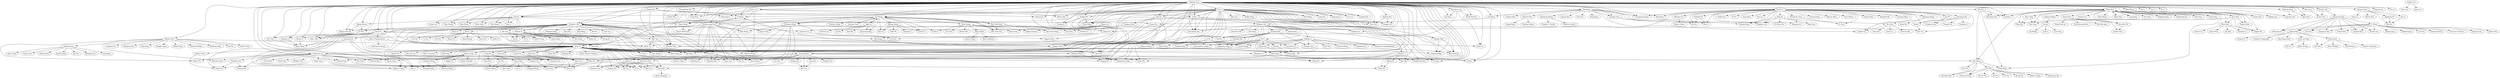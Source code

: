 strict digraph G{
"Enhong Chen " -> "Qi Liu "
"Enhong Chen " -> "Biao Xiang "
"Enhong Chen " -> "Fangshuang Tang "
"Enhong Chen " -> "Biao Chang "
"Enhong Chen " -> "Hengshu Zhu "
"Enhong Chen " -> "Chang Tan "
"Enhong Chen " -> "Miao Zhang "
"Enhong Chen " -> "Chunni Dai"
"Enhong Chen " -> "Huanhuan Cao "
"Enhong Chen " -> "Jilei Tian "
"Enhong Chen " -> "Le Wu "
"Enhong Chen " -> "Linli Xu "
"Enhong Chen " -> "Tengfei Bao "
"Enhong Chen " -> "Lei Zhang "
"Enhong Chen " -> "Jie Yang "
"Enhong Chen " -> "Zaiyi Chen"
"Enhong Chen " -> "Qi Zhou "
"Enhong Chen " -> "Nicholas Jing Yuan "
"Enhong Chen " -> "Yijun Wang"
"Enhong Chen " -> "Zongda Wu "
"Enhong Chen " -> "Zhen Pan"
"Enhong Chen " -> "Tong Xu "
"Enhong Chen " -> "Haiping Ma "
"Enhong Chen " -> "Hongjie Lin"
"Enhong Chen " -> "Hongke Zhao "
"Enhong Chen " -> "Ruoyan Kong"
"Enhong Chen " -> "Xianyu Zeng "
"Enhong Chen " -> "Liyuan Liu "
"Enhong Chen " -> "Zhen Wangy"
"Enhong Chen " -> "Chu Guan "
"Enhong Chen " -> "Xinjiang Lu "
"Enhong Chen " -> "Xiaolin Li "
"Enhong Chen " -> "Xin Li "
"Enhong Chen " -> "Guandong Xu "
"Enhong Chen " -> "Lin Li "
"Enhong Chen " -> "Aiqing Huang "
"Enhong Chen " -> "Wenjun Ouyang "
"Enhong Chen " -> "Chen Zhu "
"Enhong Chen " -> "Zheng Dong "
"Enhong Chen " -> "Zhen Wang "
"Enhong Chen " -> "Zefan Shen "
"Enhong Chen " -> "Yubo Wang "
"Enhong Chen " -> "Yitan Li "
"Enhong Chen " -> "Guangxiang Zeng "
"Enhong Chen " -> "Min Wang "
"Enhong Chen " -> "Ji Chen "
"Enhong Chen " -> "Kuifei Yu "
"Enhong Chen " -> "Bo Li "
"Enhong Chen " -> "Dong Liu "
"Enhong Chen " -> "Zhongmou Li "
"Enhong Chen " -> "Lingyang Chu "
"Enhong Chen " -> "Zhefeng Wang "
"Enhong Chen " -> "Zijin Zhao "
"Enhong Chen " -> "Yanjie Fu "
"Enhong Chen " -> "Xiangyu Zhao "
"Enhong Chen " -> "Guifeng Wang "
"Enhong Chen " -> "Guangming Guo "
"Enhong Chen " -> "Yingling Liu "
"Enhong Chen " -> "Yingzi Wang "
"Enhong Chen " -> "Defu Lian "
"Enhong Chen " -> "Yong Rui "
"Enhong Chen " -> "Cong Zhao "
"Enhong Chen " -> "Guangzhong Sun "
"Enhong Chen " -> "Zhen Liao "
"Enhong Chen " -> "Yu Yang "
"Enhong Chen " -> "Shafqat Ali Shad "
"Enhong Chen " -> "Hao Wang "
"Enhong Chen " -> "Xiaohui Sun "
"Enhong Chen " -> "Derek Hao Hu "
"Enhong Chen " -> "Xiaojun Quan "
"Enhong Chen " -> "Qiming Luo "
"Enhong Chen " -> "Haocheng Wu "
"Enhong Chen " -> "Wei Wu "
"Enhong Chen " -> "Ming Zhou "
"Enhong Chen " -> "Lei Duan "
"Enhong Chen " -> "Runze Wu "
"Enhong Chen " -> "Wan Ng"
"Enhong Chen " -> "Fuzheng Zhang "
"Enhong Chen " -> "Kai Zheng "
"Enhong Chen " -> "Fan Ye "
"Enhong Chen " -> "Xiang Wu "
"Enhong Chen " -> "Liang He "
"Enhong Chen " -> "Jingsong Lv"
"Enhong Chen " -> "Can Cao"
"Enhong Chen " -> "Guoping Hu"
"Enhong Chen " -> "Yi Zheng "
"Enhong Chen " -> "Guiling Li "
"Enhong Chen " -> "Baoxing Huai "
"Enhong Chen " -> "Richang Hong "
"Enhong Chen " -> "Junping Du "
"Richang Hong " -> "Junping Du "
"Kai Zheng " -> "Hoyoung Jueng"
"Kai Zheng " -> "Jiajie Xu "
"Kai Zheng " -> "Haozhou Wang "
"Kai Zheng " -> "Bolong Zheng "
"Kai Zheng " -> "Wen Yuan Zhu "
"Kai Zheng " -> "Ling Jyh Chen "
"Kai Zheng " -> "Fuzheng Zhang "
"Kai Zheng " -> "Nicholas Jing Yuan "
"Kai Zheng " -> "Han Su "
"Kai Zheng " -> "Guohui Li "
"Kai Zheng " -> "Shuo Shang "
"Kai Zheng " -> "Guohe Li "
"Kai Zheng " -> "Yingzi Wang "
"Yingzi Wang " -> "Kieran McDonald "
"Yingzi Wang " -> "Yong Rui "
"Shuo Shang " -> "Kun Zhao "
"Shuo Shang " -> "Philipp Sommer "
"Shuo Shang " -> "Brano Kusy "
"Shuo Shang " -> "Raja Jurdak "
"Shuo Shang " -> "Lisi Chen "
"Shuo Shang " -> "Zhewei Wei "
"Shuo Shang " -> "Guohe Li "
"Raja Jurdak " -> "Kewei Zhang "
"Raja Jurdak " -> "Reza Arablouei "
"Defu Lian " -> "Yuyang Ye"
"Defu Lian " -> "Wenya Zhu"
"Defu Lian " -> "Zhenyu Zhang"
"Defu Lian " -> "Xianming Li "
"Defu Lian " -> "Yong Rui "
"Defu Lian " -> "Cong Zhao "
"Nicholas Jing Yuan " -> "Zaiyi Chen"
"Nicholas Jing Yuan " -> "Zhenyu Zhang"
"Nicholas Jing Yuan " -> "Yanjie Fu "
"Nicholas Jing Yuan " -> "Songhua Xu "
"Nicholas Jing Yuan " -> "Kieran McDonald "
"Nicholas Jing Yuan " -> "Honghao Wei "
"Nicholas Jing Yuan " -> "Chuan Cao "
"Nicholas Jing Yuan " -> "Hao Fu "
"Nicholas Jing Yuan " -> "Yuan Zhong "
"Nicholas Jing Yuan " -> "Wen Zhong "
"Nicholas Jing Yuan " -> "Lian Duan "
"Songhua Xu " -> "Lian Duan "
"Yanjie Fu " -> "Xinjiang Lu "
"Yanjie Fu " -> "Jingci Ming"
"Yanjie Fu " -> "Chu Guan "
"Yanjie Fu " -> "Bin Liu "
"Yanjie Fu " -> "Qiao Li "
"Yanjie Fu " -> "Weiwei Chen "
"Yanjie Fu " -> "Jingyuan Yang "
"Yanjie Fu " -> "Hao Zhong "
"Yanjie Fu " -> "Spiros Papadimitriou "
"Yanjie Fu " -> "Lian Duan "
"Yanjie Fu " -> "Can Chen "
"Yanjie Fu " -> "Yong Ge "
"Spiros Papadimitriou " -> "Ananthram Swami "
"Spiros Papadimitriou " -> "Yong Ge "
"Hao Zhong " -> "Xiangyu Zhao "
"Weiwei Chen " -> "Leilei Sun "
"Chu Guan " -> "Jingci Ming"
"Xinjiang Lu " -> "Jingci Ming"
"Fuzheng Zhang " -> "Zhenyu Zhang"
"Fuzheng Zhang " -> "Honghao Wei "
"Fuzheng Zhang " -> "Chuan Cao "
"Fuzheng Zhang " -> "Hao Fu "
"Fuzheng Zhang " -> "Yuan Zhong "
"Fuzheng Zhang " -> "Wen Zhong "
"Fuzheng Zhang " -> "Jianxun Lian "
"Fuzheng Zhang " -> "Yingmin Zhou "
"Fuzheng Zhang " -> "Xiang Ao "
"Xiang Ao " -> "Yingmin Zhou "
"Ling Jyh Chen " -> "Kai Zheng "
"Wen Yuan Zhu " -> "Kai Zheng "
"Bolong Zheng " -> "Yaguang Li "
"Bolong Zheng " -> "Han Su "
"Bolong Zheng " -> "Tieke He "
"Bolong Zheng " -> "Guohui Li "
"Jiajie Xu " -> "Hoyoung Jueng"
"Jiajie Xu " -> "Huiwen Liu "
"Jiajie Xu " -> "Kai Zheng "
"Jiajie Xu " -> "Lan Du "
"Jiajie Xu " -> "Xian Wu "
"Ming Zhou " -> "Pengcheng Yin "
"Ming Zhou " -> "Nan Duan "
"Ming Zhou " -> "Junwei Bao "
"Ming Zhou " -> "Kai Zhang "
"Ming Zhou " -> "Haocheng Wu "
"Ming Zhou " -> "Furu Wei "
"Ming Zhou " -> "Yingjun Wu "
"Ming Zhou " -> "Hyun-Kyo Oh "
"Ming Zhou " -> "Yajuan Duan "
"Ming Zhou " -> "Xiaolong Wang "
"Ming Zhou " -> "Xiaohua Liu "
"Ming Zhou " -> "Ming Zhang "
"Ming Zhou " -> "Jinhan Kim "
"Ming Zhou " -> "Long Jiang "
"Ming Zhou " -> "Xiaohua Liu "
"Ming Zhou " -> "Long Jiang "
"Ming Zhou " -> "Duo Ding "
"Ming Zhou " -> "Xingping Jiang "
"Ming Zhou " -> "Fang Wang "
"Ming Zhou " -> "Lei Duan "
"Ming Zhou " -> "Duyu Tang "
"Ming Zhou " -> "Bing Qin "
"Ming Zhou " -> "Nan Yang "
"Duyu Tang " -> "Bing Qin "
"Duyu Tang " -> "Nan Yang "
"Long Jiang " -> "Ming Zhou "
"Jinhan Kim " -> "Ming Zhou "
"Xiaolong Wang " -> "Luo Jie "
"Luo Jie " -> "Carl Yang"
"Luo Jie " -> "Lin Zhong"
"Luo Jie " -> "Li-Jia Li"
"Hyun-Kyo Oh " -> "Yoohan Noh "
"Furu Wei " -> "Zhou Zhao "
"Furu Wei " -> "Yingjun Wu "
"Furu Wei " -> "Yajuan Duan "
"Furu Wei " -> "Bing Qin "
"Furu Wei " -> "Nan Yang "
"Zhou Zhao " -> "Yingjun Wu "
"Zhou Zhao " -> "Xinyu Duan "
"Zhou Zhao " -> "Jun Xiao "
"Zhou Zhao " -> "Hanqing Lu "
"Zhou Zhao " -> "Steven Liu "
"Wei Wu " -> "Kai Zhang "
"Wei Wu " -> "Haocheng Wu "
"Wei Wu " -> "Fang Wang "
"Wei Wu " -> "Lei Duan "
"Kai Zhang " -> "Fang Wang "
"Xiaojun Quan " -> "Wenyu Dou "
"Xiaojun Quan " -> "Xingliang Ni "
"Xiaojun Quan " -> "Zhi Lu "
"Xiaojun Quan " -> "Bei Hua "
"Xiaojun Quan " -> "Gang Liu "
"Zhi Lu " -> "Bei Hua "
"Xingliang Ni " -> "Bei Hua "
"Xiaohui Sun " -> "Dongyeop Kang "
"Xiaohui Sun " -> "Ho-Jin Choi "
"Dongyeop Kang " -> "Woosang Lim "
"Dongyeop Kang " -> "Kijung Shin "
"Dongyeop Kang " -> "Lee Sael "
"Dongyeop Kang " -> "U. Kang "
"Dongyeop Kang " -> "Donggyun Han "
"Dongyeop Kang " -> "Nahea Park "
"Dongyeop Kang " -> "Sangtae Kim "
"Dongyeop Kang " -> "Soobin Lee "
"U. Kang " -> "Francesco Silvestri "
"U. Kang " -> "Yongsub Lim "
"U. Kang " -> "Jihoon Choi"
"U. Kang " -> "Woosang Lim "
"U. Kang " -> "Kijung Shin "
"U. Kang " -> "Lee Sael "
"U. Kang " -> "Jinhong Jung "
"U. Kang " -> "Woojeong Jin"
"U. Kang " -> "Lee Sael"
"U. Kang " -> "Namyong Park"
"U. Kang " -> "Donggyun Han "
"U. Kang " -> "Nahea Park "
"U. Kang " -> "Sangtae Kim "
"U. Kang " -> "Soobin Lee "
"Kijung Shin " -> "Bryan Hooi "
"Kijung Shin " -> "Hwanjo Yu "
"Kijung Shin " -> "Jisu Kim "
"Kijung Shin " -> "Vaishnavh Nagarajan "
"Kijung Shin " -> "Naji Shajarisales "
"Bryan Hooi " -> "Disha Makhija"
"Bryan Hooi " -> "Mohit Kumar"
"Bryan Hooi " -> "Jisu Kim "
"Bryan Hooi " -> "Tsubasa Takahashi "
"Kijung Shin " -> "Hyun Ah Song "
"Hyun Ah Song " -> "Xiao Fu "
"Hyun Ah Song " -> "Kejun Huang "
"Zhen Liao " -> "Ho-Jin Choi "
"Guangzhong Sun " -> "Xianming Li "
"Guangzhong Sun " -> "Xichen Wu "
"Guangzhong Sun " -> "Cong Zhao "
"Guangzhong Sun " -> "Yong Rui "
"Guangzhong Sun " -> "Jianxun Lian "
"Yanjie Fu " -> "Yong Ge "
"Yong Ge " -> "Guifeng Wang "
"Yong Ge " -> "Richang Hong "
"Yong Ge " -> "Chuan He "
"Yong Ge " -> "Xindong Wu "
"Yong Ge " -> "Junping Du "
"Zhefeng Wang " -> "Lingyang Chu "
"Zhefeng Wang " -> "Zijin Zhao "
"Min Wang " -> "Fei Chen "
"Min Wang " -> "Linpeng Tang "
"Min Wang " -> "Lei Zhang "
"Min Wang " -> "Guangxiang Zeng "
"Min Wang " -> "Yuhong Xiong "
"Min Wang " -> "Bingduan Lin "
"Min Wang " -> "Peng Jiang "
"Min Wang " -> "Huiman Hou "
"Min Wang " -> "Lijiang Chen "
"Min Wang " -> "Shimin Chen "
"Min Wang " -> "Conglei Yao "
"Min Wang " -> "Gensheng Zhang "
"Min Wang " -> "Xiao Jiang "
"Gensheng Zhang " -> "Abolfazl Asudeh "
"Gensheng Zhang " -> "Gergely V. Zaruba "
"Shimin Chen " -> "Yanfeng Zhang "
"Shimin Chen " -> "Qiang Wang "
"Lei Zhang " -> "Chang Tan "
"Lei Zhang " -> "Ji Chen "
"Chang Tan " -> "Biao Chang "
"Linpeng Tang " -> "Kai Shu "
"Linpeng Tang " -> "Wan Li "
"Aiqing Huang " -> "Qi Zhou "
"Aiqing Huang " -> "Wenjun Ouyang "
"Qi Zhou " -> "Zaiyi Chen"
"Xiaolin Li " -> "Jingci Ming"
"Hongke Zhao " -> "Ruoyan Kong"
"Hongke Zhao " -> "Guifeng Wang "
"Haiping Ma " -> "Zhen Pan"
"Haiping Ma " -> "Hongjie Lin"
"Tong Xu " -> "Zhen Pan"
"Tong Xu " -> "Hongjie Lin"
"Tong Xu " -> "Guannan Liu "
"Tong Xu " -> "Guoqing Chen "
"Tong Xu " -> "Xiangyu Zhao "
"Tong Xu " -> "Chen Zhu "
"Tong Xu " -> "Baoxing Huai "
"Guoqing Chen " -> "Can Chen "
"Guannan Liu " -> "Can Chen "
"Zongda Wu " -> "Yijun Wang"
"Zongda Wu " -> "Guandong Xu "
"Zongda Wu " -> "Guiling Li "
"Tengfei Bao " -> "Le Wu "
"Tengfei Bao " -> "Linli Xu "
"Tengfei Bao " -> "Yi Zheng "
"Tengfei Bao " -> "Baoxing Huai "
"Linli Xu " -> "Zaiyi Chen"
"Linli Xu " -> "Liyuan Liu "
"Linli Xu " -> "Zhen Wangy"
"Linli Xu " -> "Wenjun Ouyang "
"Linli Xu " -> "Zhen Wang "
"Linli Xu " -> "Zefan Shen "
"Linli Xu " -> "Yubo Wang "
"Linli Xu " -> "Yitan Li "
"Le Wu " -> "Yijun Wang"
"Le Wu " -> "Guangming Guo "
"Le Wu " -> "Yingling Liu "
"Le Wu " -> "Junping Du "
"Jilei Tian " -> "Hengshu Zhu "
"Jilei Tian " -> "Kuifei Yu "
"Jilei Tian " -> "Dong Liu "
"Jilei Tian " -> "Baoxing Huai "
"Hengshu Zhu " -> "Biao Chang "
"Hengshu Zhu " -> "Xianyu Zeng "
"Hengshu Zhu " -> "Huang Xu "
"Hengshu Zhu " -> "Bin Guo "
"Hengshu Zhu " -> "Chen Zhu "
"Hengshu Zhu " -> "Bo Jin "
"Hengshu Zhu " -> "Li Guo"
"Hengshu Zhu " -> "Chao Zhang"
"Hengshu Zhu " -> "Kuifei Yu "
"Hengshu Zhu " -> "Xiangyu Zhao "
"Hengshu Zhu " -> "Chen Zhu "
"Hengshu Zhu " -> "Pengliang Ding "
"Hengshu Zhu " -> "Fang Xie "
"Hengshu Zhu " -> "Qing Wang "
"Hengshu Zhu " -> "Wei Hu "
"Hengshu Zhu " -> "Yuan Yao "
"Hengshu Zhu " -> "Meng Qu "
"Hengshu Zhu " -> "Junming Liu "
"Hengshu Zhu " -> "Baoxing Huai "
"Junming Liu " -> "Jingci Ming"
"Junming Liu " -> "Qiao Li "
"Junming Liu " -> "Jingyuan Yang "
"Junming Liu " -> "Leilei Sun "
"Meng Qu " -> "Qiao Li "
"Meng Qu " -> "Jingyuan Yang "
"Meng Qu " -> "Bin Liu "
"Bo Jin " -> "Chao Che "
"Bo Jin " -> "Kuifei Yu"
"Bo Jin " -> "Yue Qu "
"Bo Jin " -> "Li Guo "
"Bo Jin " -> "Cuili Yao "
"Bo Jin " -> "Ruiyun Yu "
"Bo Jin " -> "Qiang Zhang "
"Bin Guo " -> "Zhitao Wang "
"Bin Guo " -> "Liang Wang "
"Bin Guo " -> "Tao Ku "
"Bin Guo " -> "Fei Yi "
"Bin Guo " -> "Miao Tian "
"Huanhuan Cao " -> "Jie Yang "
"Huanhuan Cao " -> "Kuifei Yu "
"Huanhuan Cao " -> "Dong Liu "
"Huanhuan Cao " -> "Derek Hao Hu "
"Miao Zhang " -> "Chunni Dai"
"Miao Zhang " -> "Zhifang Liao "
"Hengshu Zhu " -> "Huayu Li "
"Hengshu Zhu " -> "Fangshuang Tang "
"Biao Xiang " -> "Fangshuang Tang "
"Biao Xiang " -> "Ji Chen "
"Biao Xiang " -> "Yu Yang "
"Biao Xiang " -> "Shafqat Ali Shad "
"Biao Xiang " -> "Yi Zheng "
"Qi Liu " -> "Fangshuang Tang "
"Qi Liu " -> "Yuyang Ye"
"Qi Liu " -> "Wenya Zhu"
"Qi Liu " -> "Yijun Wang"
"Qi Liu " -> "Zhen Pan"
"Qi Liu " -> "Hongjie Lin"
"Qi Liu " -> "Ruoyan Kong"
"Qi Liu " -> "Xianyu Zeng "
"Qi Liu " -> "Keli Xiao "
"Qi Liu " -> "Yefan Tao "
"Qi Liu " -> "Yuefan Deng "
"Qi Liu " -> "Chen Zhu "
"Qi Liu " -> "Zheng Dong "
"Qi Liu " -> "Ji Chen "
"Qi Liu " -> "Xiangyu Zhao "
"Qi Liu " -> "Guifeng Wang "
"Qi Liu " -> "Guangming Guo "
"Qi Liu " -> "Yingling Liu "
"Qi Liu " -> "Yu Yang "
"Qi Liu " -> "Shafqat Ali Shad "
"Qi Liu " -> "Hao Wang "
"Qi Liu " -> "Runze Wu "
"Qi Liu " -> "Wan Ng"
"Qi Liu " -> "Xiang Wu "
"Qi Liu " -> "Liang He "
"Qi Liu " -> "Jingsong Lv"
"Qi Liu " -> "Can Cao"
"Qi Liu " -> "Guoping Hu"
"Qi Liu " -> "Yi Zheng "
"Qi Liu " -> "Baoxing Huai "
"Qi Liu " -> "Junping Du "
"Enhong Chen " -> "Yong Ge "
"Enhong Chen " -> "Chuanren Liu "
"Enhong Chen " -> "Yong Ge "
"Ming Zhou " -> "Sunju Park "
"Sunju Park " -> "Hyun-Kyo Oh "
"Sunju Park " -> "Soon-Hyoung Kwon "
"Sunju Park " -> "Min-Hee Jang "
"Sunju Park " -> "Sang-Chul Lee "
"Sunju Park " -> "Yoohan Noh "
"Yanjie Fu " -> "Xiaolin Li "
"Chuanren Liu " -> "Xianyu Zeng "
"Chuanren Liu " -> "Jingyuan Yang "
"Chuanren Liu " -> "Mingfei Teng "
"Chuanren Liu " -> "March Liao"
"Chuanren Liu " -> "Vivian Zhu"
"Chuanren Liu " -> "Zheng Dong "
"Chuanren Liu " -> "Kai Zhang "
"Chuanren Liu " -> "Wei Geng"
"Chuanren Liu " -> "Matt Perkins"
"Chuanren Liu " -> "Bowen Du "
"Chuanren Liu " -> "Zhenshan Hou "
"Chuanren Liu " -> "Bin Liu "
"Chuanren Liu " -> "Meng Qu "
"Chuanren Liu " -> "Leilei Sun "
"Chuanren Liu " -> "Chonghui Guo "
"Chuanren Liu " -> "Yanming Xie"
"Chuanren Liu " -> "Lian Duan "
"Chuanren Liu " -> "Yong Ge "
"Chonghui Guo " -> "Leilei Sun "
"Chonghui Guo " -> "Yanming Xie"
"Kai Zhang " -> "Shandian Zhe "
"Kai Zhang " -> "Chaoran Cheng "
"Kai Zhang " -> "Zhi Wei "
"Kai Zhang " -> "Tan Yan "
"Zhi Wei " -> "Fei Tan "
"Zhi Wei " -> "Chaoran Cheng "
"Zhi Wei " -> "Kuang Du"
"Zhi Wei " -> "Ruihua Cheng"
"Zhi Wei " -> "Chenguang Qin"
"Zhi Wei " -> "Huaxin You"
"Zhi Wei " -> "Sha Hu"
"Zhi Wei " -> "Shandian Zhe "
"Linli Xu " -> "Yingzi Wang "
"Le Wu " -> "Minghui Qiu "
"Minghui Qiu " -> "Guangming Guo "
"Minghui Qiu " -> "Yingling Liu "
"Minghui Qiu " -> "Fenglong Ma "
"Minghui Qiu " -> "Yaliang Li "
"Minghui Qiu " -> "Qi Li "
"Minghui Qiu " -> "Shi Zhi "
"Minghui Qiu " -> "Lu Su "
"Minghui Qiu " -> "Heng Ji "
"Minghui Qiu " -> "Qiming Diao "
"Minghui Qiu " -> "Chao-Yuan Wu "
"Minghui Qiu " -> "Wei Dong "
"Heng Ji " -> "Wenqi He "
"Heng Ji " -> "Meng Qu "
"Heng Ji " -> "Zeqiu Wu "
"Meng Qu " -> "Zeqiu Wu "
"Wenqi He " -> "Zeqiu Wu "
"Lu Su " -> "Hengtong Zhang "
"Lu Su " -> "Yunlong Feng "
"Lu Su " -> "Zhaoran Wang "
"Lu Su " -> "Shiyu Wang "
"Lu Su " -> "Chuishi Meng "
"Lu Su " -> "Christopher J. Quinn "
"Qi Li " -> "Hengtong Zhang "
"Qi Li " -> "Yunlong Feng "
"Qi Li " -> "Chuishi Meng "
"Qi Li " -> "Chaochun Liu "
"Qi Li " -> "Yusheng Xie "
"Qi Li " -> "Huan Sun "
"Qi Li " -> "Christopher J. Quinn "
"Huan Sun " -> "Yusheng Xie "
"Chaochun Liu " -> "Yusheng Xie "
"Yaliang Li " -> "Chenwei Zhang "
"Yaliang Li " -> "Hengtong Zhang "
"Yaliang Li " -> "Guangxu Xun "
"Yaliang Li " -> "Vishrawas Gopalakrishnan"
"Yaliang Li " -> "Nan Du "
"Yaliang Li " -> "Hongliang Fei"
"Yaliang Li " -> "Hao Wu"
"Yaliang Li " -> "Chuishi Meng "
"Yaliang Li " -> "Yusheng Xie "
"Nan Du " -> "Yusheng Xie "
"Fenglong Ma " -> "Hengtong Zhang "
"Fenglong Ma " -> "Houping Xiao "
"Fenglong Ma " -> "Guangxu Xun "
"Fenglong Ma " -> "Vishrawas Gopalakrishnan"
"Fenglong Ma " -> "Yunlong Feng "
"Fenglong Ma " -> "Shi Zhi "
"Fenglong Ma " -> "Christopher J. Quinn "
"Houping Xiao " -> "Hengtong Zhang "
"Houping Xiao " -> "Yunlong Feng "
"Houping Xiao " -> "Zhaoran Wang "
"Houping Xiao " -> "Shiyu Wang "
"Hengshu Zhu " -> "Richang Hong "
"Hengshu Zhu " -> "Jingyuan Yang "
"Yong Ge " -> "Biao Chang "
"Yong Ge " -> "Hasan Timucin Ozdemir "
"Yong Ge " -> "Jannite Yu "
"Yong Ge " -> "Kuo Chu Lee "
"Yong Ge " -> "Zhenyu Zhang"
"Yong Ge " -> "Qi Liu "
"Yong Ge " -> "Ruoyan Kong"
"Yong Ge " -> "Danhuai Guo "
"Yong Ge " -> "Yingqiu Zhu "
"Yong Ge " -> "Wei Xu "
"Yong Ge " -> "Zijun Yao "
"Yong Ge " -> "Chen Zhu "
"Yong Ge " -> "Li Guo"
"Yong Ge " -> "Chao Zhang"
"Yong Ge " -> "Liang Wu "
"Yong Ge " -> "Bo Liu "
"Yong Ge " -> "Guandong Xu "
"Yong Ge " -> "Changxia Tao "
"Yong Ge " -> "Yuan Ge"
"Yong Ge " -> "Wei Geng"
"Yong Ge " -> "Matt Perkins"
"Yong Ge " -> "Zhongmou Li "
"Yong Ge " -> "Keli Xiao "
"Yong Ge " -> "Marco Gruteser "
"Yong Ge " -> "Biao Xiang "
"Yong Ge " -> "Yi Zheng "
"Yong Ge " -> "Min Ding "
"Yong Ge " -> "Xiang Wu "
"Keli Xiao " -> "Yong Ge "
"Zhongmou Li " -> "Xiang Wu "
"Yuan Ge" -> "Changxia Tao "
"Guandong Xu " -> "Liang Wu "
"Guandong Xu " -> "Bo Liu "
"Guandong Xu " -> "Liang Hu "
"Guandong Xu " -> "Wei Cao "
"Guandong Xu " -> "Zhiping Gu"
"Guandong Xu " -> "Runze Wu "
"Guandong Xu " -> "Wan Ng"
"Guandong Xu " -> "Songguo Liu"
"Guandong Xu " -> "Can Zhu "
"Zhiping Gu" -> "Wei Cao "
"Liang Hu " -> "Wei Cao "
"Liang Wu " -> "Justin Sampson "
"Zijun Yao " -> "Bin Liu "
"Zijun Yao " -> "Yong Ge "
"Qi Liu " -> "Biao Chang "
"Hengshu Zhu " -> "Zhiwen Yu "
"Zhiwen Yu " -> "Huang Xu "
"Zhiwen Yu " -> "Zhitao Wang "
"Zhiwen Yu " -> "Liang Wang "
"Zhiwen Yu " -> "Tao Ku "
"Zhiwen Yu " -> "Fei Yi "
"Zhiwen Yu " -> "Miao Tian "
"Zhiwen Yu " -> "Zhu Wang "
"Zhiwen Yu " -> "Huilei He "
"Zhiwen Yu " -> "Jilei Tian "
"Zhu Wang " -> "Miao Tian "
"Enhong Chen " -> "Ping Luo "
"Enhong Chen " -> "Hao Zhong "
"Nicholas Jing Yuan " -> "Qi Zhou "
"Ping Luo " -> "Zhiqiang Zhang "
"Ping Luo " -> "Yading Yue "
"Ping Luo " -> "Changying Du "
"Ping Luo " -> "Jia He "
"Ping Luo " -> "Kai Shu "
"Ping Luo " -> "Wan Li "
"Ping Luo " -> "Peifeng Yin "
"Ping Luo " -> "Wei Shen "
"Ping Luo " -> "Xu Pu "
"Ping Luo " -> "Yuhong Xiong "
"Ping Luo " -> "Yong Zhao "
"Ping Luo " -> "Fen Lin "
"Ping Luo " -> "Shicong Feng "
"Ping Luo " -> "Baoyao Zhou "
"Ping Luo " -> "Liwei Zheng "
"Ping Luo " -> "Dan Luo "
"Ping Luo " -> "Guangxiang Zeng "
"Ping Luo " -> "Yuhong Xiong "
"Ping Luo " -> "Bingduan Lin "
"Ping Luo " -> "Shengwen Yang "
"Ping Luo " -> "Xukun Shen"
"Ping Luo " -> "Su Yan "
"Ping Luo " -> "Zhiqiang Liu "
"Ping Luo " -> "Yong Zhao "
"Ping Luo " -> "Zhongzhi Shi "
"Ping Luo " -> "Wenchao Yu "
"Ping Luo " -> "Xiang Ao "
"Ping Luo " -> "Conglei Yao "
"Ping Luo " -> "Xiao Jiang "
"Ping Luo " -> "Yuhong Xiong "
"Ping Luo " -> "Guoxing Zhan"
"Wenchao Yu " -> "Xiaohu Cheng "
"Shengwen Yang " -> "Su Yan "
"Shengwen Yang " -> "Zhiqiang Liu "
"Wei Shen " -> "Yinan Liu "
"Wei Shen " -> "Chenwei Ran "
"Wei Shen " -> "Xuan Zhu "
"Wei Shen " -> "Conglei Yao "
"Peifeng Yin " -> "Kai Shu "
"Peifeng Yin " -> "Wan Li "
"Jia He " -> "Guoping Long "
"Changying Du " -> "Guoping Long "
"Changying Du " -> "Changde Du "
"Changying Du " -> "Xin Jin "
"Changying Du " -> "Yucheng Li "
"Zhiqiang Zhang " -> "Jiawei Hu "
"Linli Xu " -> "Yong Rui "
"Qi Li " -> "Nan Du "
"Yong Ge " -> "Yanchi Liu "
"Yong Ge " -> "Liang Du "
"Yong Ge " -> "Chuanren Liu "
"Chuanren Liu " -> "Yong Tang "
"Liang Du " -> "Hanmo Wang "
"Liang Du " -> "Peng Zhou "
"Liang Du " -> "Lei Shi "
"Liang Du " -> "Yuhua Qian "
"Liang Du " -> "Bo Liu "
"Yuanchun Zhou " -> "Danhuai Guo "
"Yuanchun Zhou " -> "Yingqiu Zhu "
"Yuanchun Zhou " -> "Wei Xu "
"Yuanchun Zhou " -> "Liang Wu "
"Yuanchun Zhou " -> "Bo Liu "
"Yuanchun Zhou " -> "Bin Cao "
"Jianhui Li " -> "Danhuai Guo "
"Jianhui Li " -> "Yingqiu Zhu "
"Jianhui Li " -> "Wei Xu "
"Jianhui Li " -> "Liang Wu "
"Jianhui Li " -> "Bo Liu "
"Jianhui Li " -> "Bin Cao "
"Yuhua Qian " -> "Zhiqiang Wang "
"Yuhua Qian " -> "Jiye Liang "
"Yuhua Qian " -> "Ru Li "
"Lei Shi " -> "Hanmo Wang "
"Peng Zhou " -> "Hanmo Wang "
"Yanchi Liu " -> "Zijun Yao "
"Yanchi Liu " -> "Lian Duan "
"Enhong Chen " -> "Linpeng Tang "
"Xin Jin " -> "Dan Luo "
"Fangbo Tao " -> "Huan Gui "
"Fangbo Tao " -> "Jialu Liu "
"Yaliang Li " -> "Huan Sun "
"Jiajun Liu " -> "Kun Zhao "
"Jiajun Liu " -> "Philipp Sommer "
"Jiajun Liu " -> "Brano Kusy "
"Chuanren Liu " -> "Songhua Xu "
"Nicholas Jing Yuan " -> "Yong Rui "
"Nicholas Jing Yuan " -> "Dan Luo "
"Tengfei Bao " -> "Hengshu Zhu "
"Yong Ge " -> "Yuanchun Zhou "
"Yong Ge " -> "Jing Yuan "
"Yong Ge " -> "Qinbao Song "
"Qinbao Song " -> "Changxia Tao "
"Qinbao Song " -> "Guangtao Wang "
"Qinbao Song " -> "Xueying Zhang "
"Qinbao Song " -> "Kaiyuan Zhang "
"Qinbao Song " -> "Xuejun Huangfu "
"Qinbao Song " -> "Jingjie Ni "
"Guangtao Wang " -> "Xueying Zhang "
"Guangtao Wang " -> "Kaiyuan Zhang "
"Guangtao Wang " -> "Qinbao Song "
"Guandong Xu " -> "Yuanchun Zhou "
"Jing Yuan " -> "Zijun Yao "
"Qi Liu " -> "Zongda Wu "
"Yi Zheng " -> "Nicholas Jing Yuan "
"Kai Zheng " -> "Wen Chih Peng "
"Kai Zheng " -> "Yong Rui "
"Yong Rui " -> "Honghao Wei "
"Yong Rui " -> "Chuan Cao "
"Yong Rui " -> "Hao Fu "
"Yong Rui " -> "Jianlong Fu "
"Yong Rui " -> "Kuiyuan Yang "
"Wen Chih Peng " -> "Wen Yuan Zhu "
"Wen Chih Peng " -> "Kai Zheng "
"Wen Chih Peng " -> "Chih Chieh Hung "
"Wen Chih Peng " -> "Po Ruey Lei "
"Ping Luo " -> "Xin Jin "
"Ping Luo " -> "Ning An "
"Qi Liu " -> "Le Wu "
"Qi Liu " -> "Linli Xu "
"Qi Liu " -> "Tong Xu "
"Qi Liu " -> "Hongke Zhao "
"Linli Xu " -> "Aiqing Huang "
"Le Wu " -> "Richang Hong "
"Ning An " -> "Yuhong Xiong "
"Ning An " -> "Bingduan Lin "
"Ning An " -> "Wei Shen "
"Ning An " -> "Jing Yang "
"Ning An " -> "Gil Alterovitz "
"Zhiwen Yu " -> "Jingyuan Yang "
"Enhong Chen " -> "Minghui Qiu "
"Yong Rui " -> "Hao Fu "
"Ming Zhou " -> "Zhou Zhao "
"Changying Du " -> "Xin Jin "
"Yong Ge " -> "Jianhui Li "
"Enhong Chen " -> "Wenjun Zhou "
"Wenjun Zhou " -> "Xiaogang Han "
"Wenjun Zhou " -> "Xing Jiang "
"Wenjun Zhou " -> "Hengjie Song "
"Wenjun Zhou " -> "Ming Zhong "
"Wenjun Zhou " -> "Toyoaki Nishida "
"Wenjun Zhou " -> "Bowen Du "
"Wenjun Zhou " -> "Zhenshan Hou "
"Wenjun Zhou " -> "Xiaodong Feng "
"Wenjun Zhou " -> "Sen Wu "
"Wenjun Zhou " -> "Zhiwei Tang "
"Wenjun Zhou " -> "Yong Ge "
"Wenjun Zhou " -> "Xiaofeng Gao "
"Wenjun Zhou " -> "Hangzai Luo "
"Xiaofeng Gao " -> "Jiaofei Zhong "
"Xiaofeng Gao " -> "Yan Shi "
"Xiaofeng Gao " -> "Xiaodong Yue "
"Xiaofeng Gao " -> "Yang Hong "
"Xiaofeng Gao " -> "Qiwei Tang "
"Xiaofeng Gao " -> "Guihai Chen "
"Xiaofeng Gao " -> "Shaojie Tang "
"Qi Liu " -> "Hengshu Zhu "
"Yaliang Li " -> "Chaochun Liu "
"Yong Ge " -> "Yong Rui "
"Yanchi Liu " -> "Bin Liu "
"Yong Rui " -> "Yuan Zhong "
"Guandong Xu " -> "Jianhui Li "
"Hengshu Zhu " -> "Guannan Liu "
}
